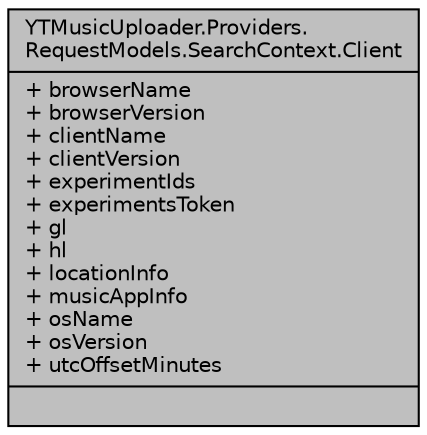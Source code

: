 digraph "YTMusicUploader.Providers.RequestModels.SearchContext.Client"
{
 // LATEX_PDF_SIZE
  edge [fontname="Helvetica",fontsize="10",labelfontname="Helvetica",labelfontsize="10"];
  node [fontname="Helvetica",fontsize="10",shape=record];
  Node1 [label="{YTMusicUploader.Providers.\lRequestModels.SearchContext.Client\n|+ browserName\l+ browserVersion\l+ clientName\l+ clientVersion\l+ experimentIds\l+ experimentsToken\l+ gl\l+ hl\l+ locationInfo\l+ musicAppInfo\l+ osName\l+ osVersion\l+ utcOffsetMinutes\l|}",height=0.2,width=0.4,color="black", fillcolor="grey75", style="filled", fontcolor="black",tooltip=" "];
}
